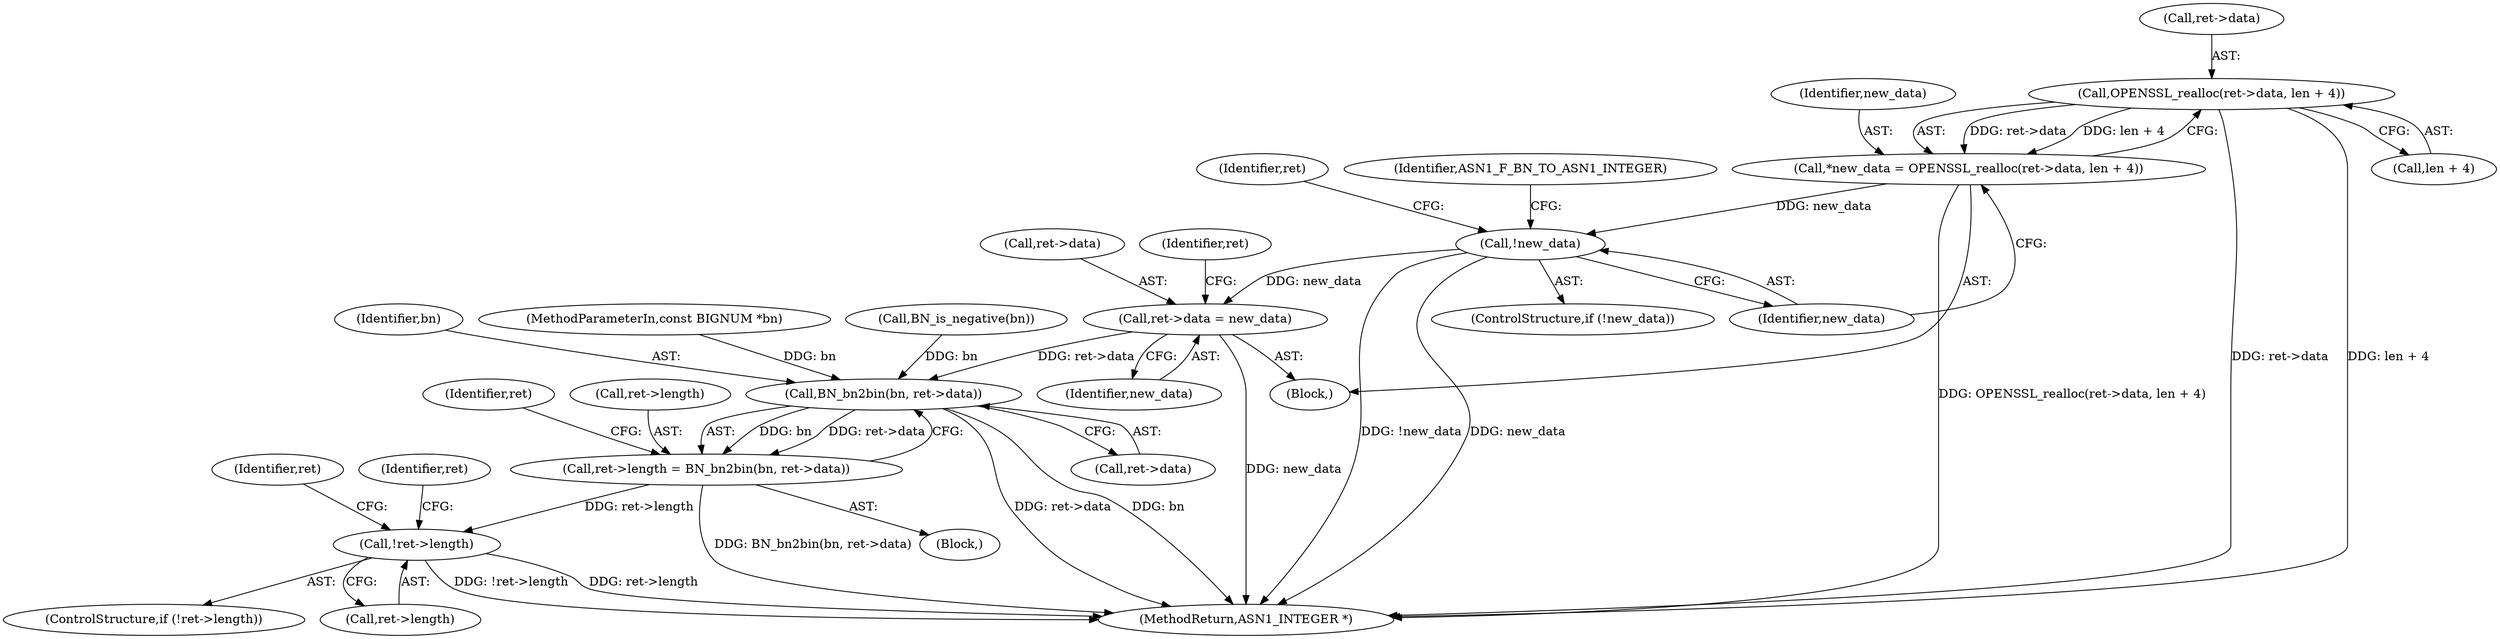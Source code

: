 digraph "0_openssl_3661bb4e7934668bd99ca777ea8b30eedfafa871@API" {
"1000158" [label="(Call,OPENSSL_realloc(ret->data, len + 4))"];
"1000156" [label="(Call,*new_data = OPENSSL_realloc(ret->data, len + 4))"];
"1000166" [label="(Call,!new_data)"];
"1000173" [label="(Call,ret->data = new_data)"];
"1000182" [label="(Call,BN_bn2bin(bn, ret->data))"];
"1000178" [label="(Call,ret->length = BN_bn2bin(bn, ret->data))"];
"1000188" [label="(Call,!ret->length)"];
"1000158" [label="(Call,OPENSSL_realloc(ret->data, len + 4))"];
"1000183" [label="(Identifier,bn)"];
"1000174" [label="(Call,ret->data)"];
"1000187" [label="(ControlStructure,if (!ret->length))"];
"1000175" [label="(Identifier,ret)"];
"1000190" [label="(Identifier,ret)"];
"1000178" [label="(Call,ret->length = BN_bn2bin(bn, ret->data))"];
"1000177" [label="(Identifier,new_data)"];
"1000182" [label="(Call,BN_bn2bin(bn, ret->data))"];
"1000179" [label="(Call,ret->length)"];
"1000156" [label="(Call,*new_data = OPENSSL_realloc(ret->data, len + 4))"];
"1000188" [label="(Call,!ret->length)"];
"1000216" [label="(MethodReturn,ASN1_INTEGER *)"];
"1000162" [label="(Call,len + 4)"];
"1000104" [label="(Block,)"];
"1000102" [label="(MethodParameterIn,const BIGNUM *bn)"];
"1000165" [label="(ControlStructure,if (!new_data))"];
"1000189" [label="(Call,ret->length)"];
"1000133" [label="(Call,BN_is_negative(bn))"];
"1000206" [label="(Identifier,ret)"];
"1000159" [label="(Call,ret->data)"];
"1000173" [label="(Call,ret->data = new_data)"];
"1000170" [label="(Identifier,ASN1_F_BN_TO_ASN1_INTEGER)"];
"1000166" [label="(Call,!new_data)"];
"1000157" [label="(Identifier,new_data)"];
"1000180" [label="(Identifier,ret)"];
"1000196" [label="(Identifier,ret)"];
"1000154" [label="(Block,)"];
"1000167" [label="(Identifier,new_data)"];
"1000184" [label="(Call,ret->data)"];
"1000158" -> "1000156"  [label="AST: "];
"1000158" -> "1000162"  [label="CFG: "];
"1000159" -> "1000158"  [label="AST: "];
"1000162" -> "1000158"  [label="AST: "];
"1000156" -> "1000158"  [label="CFG: "];
"1000158" -> "1000216"  [label="DDG: ret->data"];
"1000158" -> "1000216"  [label="DDG: len + 4"];
"1000158" -> "1000156"  [label="DDG: ret->data"];
"1000158" -> "1000156"  [label="DDG: len + 4"];
"1000156" -> "1000154"  [label="AST: "];
"1000157" -> "1000156"  [label="AST: "];
"1000167" -> "1000156"  [label="CFG: "];
"1000156" -> "1000216"  [label="DDG: OPENSSL_realloc(ret->data, len + 4)"];
"1000156" -> "1000166"  [label="DDG: new_data"];
"1000166" -> "1000165"  [label="AST: "];
"1000166" -> "1000167"  [label="CFG: "];
"1000167" -> "1000166"  [label="AST: "];
"1000170" -> "1000166"  [label="CFG: "];
"1000175" -> "1000166"  [label="CFG: "];
"1000166" -> "1000216"  [label="DDG: !new_data"];
"1000166" -> "1000216"  [label="DDG: new_data"];
"1000166" -> "1000173"  [label="DDG: new_data"];
"1000173" -> "1000154"  [label="AST: "];
"1000173" -> "1000177"  [label="CFG: "];
"1000174" -> "1000173"  [label="AST: "];
"1000177" -> "1000173"  [label="AST: "];
"1000180" -> "1000173"  [label="CFG: "];
"1000173" -> "1000216"  [label="DDG: new_data"];
"1000173" -> "1000182"  [label="DDG: ret->data"];
"1000182" -> "1000178"  [label="AST: "];
"1000182" -> "1000184"  [label="CFG: "];
"1000183" -> "1000182"  [label="AST: "];
"1000184" -> "1000182"  [label="AST: "];
"1000178" -> "1000182"  [label="CFG: "];
"1000182" -> "1000216"  [label="DDG: ret->data"];
"1000182" -> "1000216"  [label="DDG: bn"];
"1000182" -> "1000178"  [label="DDG: bn"];
"1000182" -> "1000178"  [label="DDG: ret->data"];
"1000133" -> "1000182"  [label="DDG: bn"];
"1000102" -> "1000182"  [label="DDG: bn"];
"1000178" -> "1000104"  [label="AST: "];
"1000179" -> "1000178"  [label="AST: "];
"1000190" -> "1000178"  [label="CFG: "];
"1000178" -> "1000216"  [label="DDG: BN_bn2bin(bn, ret->data)"];
"1000178" -> "1000188"  [label="DDG: ret->length"];
"1000188" -> "1000187"  [label="AST: "];
"1000188" -> "1000189"  [label="CFG: "];
"1000189" -> "1000188"  [label="AST: "];
"1000196" -> "1000188"  [label="CFG: "];
"1000206" -> "1000188"  [label="CFG: "];
"1000188" -> "1000216"  [label="DDG: !ret->length"];
"1000188" -> "1000216"  [label="DDG: ret->length"];
}
